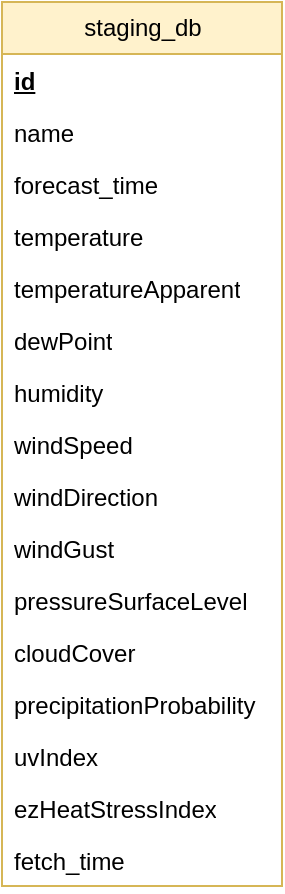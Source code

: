 <mxfile version="27.0.9">
  <diagram name="Page-1" id="ggMeQNESnIAEI_DjvyrA">
    <mxGraphModel dx="1042" dy="626" grid="1" gridSize="10" guides="1" tooltips="1" connect="1" arrows="1" fold="1" page="1" pageScale="1" pageWidth="827" pageHeight="1169" math="0" shadow="0">
      <root>
        <mxCell id="0" />
        <mxCell id="1" parent="0" />
        <mxCell id="MfW-FALawWamzRBZMWLf-1" value="staging_db" style="swimlane;fontStyle=0;childLayout=stackLayout;horizontal=1;startSize=26;fillColor=#fff2cc;horizontalStack=0;resizeParent=1;resizeParentMax=0;resizeLast=0;collapsible=1;marginBottom=0;html=1;strokeColor=#d6b656;glass=0;" vertex="1" parent="1">
          <mxGeometry x="270" y="140" width="140" height="442" as="geometry">
            <mxRectangle x="300" y="70" width="80" height="30" as="alternateBounds" />
          </mxGeometry>
        </mxCell>
        <mxCell id="MfW-FALawWamzRBZMWLf-2" value="&lt;b&gt;&lt;u&gt;id&lt;/u&gt;&lt;/b&gt;" style="text;strokeColor=none;fillColor=none;align=left;verticalAlign=top;spacingLeft=4;spacingRight=4;overflow=hidden;rotatable=0;points=[[0,0.5],[1,0.5]];portConstraint=eastwest;whiteSpace=wrap;html=1;" vertex="1" parent="MfW-FALawWamzRBZMWLf-1">
          <mxGeometry y="26" width="140" height="26" as="geometry" />
        </mxCell>
        <mxCell id="MfW-FALawWamzRBZMWLf-3" value="name&lt;span style=&quot;white-space: pre;&quot;&gt;&#x9;&lt;/span&gt;" style="text;strokeColor=none;fillColor=none;align=left;verticalAlign=top;spacingLeft=4;spacingRight=4;overflow=hidden;rotatable=0;points=[[0,0.5],[1,0.5]];portConstraint=eastwest;whiteSpace=wrap;html=1;" vertex="1" parent="MfW-FALawWamzRBZMWLf-1">
          <mxGeometry y="52" width="140" height="26" as="geometry" />
        </mxCell>
        <mxCell id="MfW-FALawWamzRBZMWLf-4" value="forecast_time&lt;span style=&quot;white-space: pre;&quot;&gt;&#x9;&lt;/span&gt;" style="text;strokeColor=none;fillColor=none;align=left;verticalAlign=top;spacingLeft=4;spacingRight=4;overflow=hidden;rotatable=0;points=[[0,0.5],[1,0.5]];portConstraint=eastwest;whiteSpace=wrap;html=1;" vertex="1" parent="MfW-FALawWamzRBZMWLf-1">
          <mxGeometry y="78" width="140" height="26" as="geometry" />
        </mxCell>
        <mxCell id="MfW-FALawWamzRBZMWLf-5" value="temperature" style="text;strokeColor=none;fillColor=none;align=left;verticalAlign=top;spacingLeft=4;spacingRight=4;overflow=hidden;rotatable=0;points=[[0,0.5],[1,0.5]];portConstraint=eastwest;whiteSpace=wrap;html=1;" vertex="1" parent="MfW-FALawWamzRBZMWLf-1">
          <mxGeometry y="104" width="140" height="26" as="geometry" />
        </mxCell>
        <mxCell id="MfW-FALawWamzRBZMWLf-6" value="temperatureApparent" style="text;strokeColor=none;fillColor=none;align=left;verticalAlign=top;spacingLeft=4;spacingRight=4;overflow=hidden;rotatable=0;points=[[0,0.5],[1,0.5]];portConstraint=eastwest;whiteSpace=wrap;html=1;" vertex="1" parent="MfW-FALawWamzRBZMWLf-1">
          <mxGeometry y="130" width="140" height="26" as="geometry" />
        </mxCell>
        <mxCell id="MfW-FALawWamzRBZMWLf-7" value="dewPoint" style="text;strokeColor=none;fillColor=none;align=left;verticalAlign=top;spacingLeft=4;spacingRight=4;overflow=hidden;rotatable=0;points=[[0,0.5],[1,0.5]];portConstraint=eastwest;whiteSpace=wrap;html=1;" vertex="1" parent="MfW-FALawWamzRBZMWLf-1">
          <mxGeometry y="156" width="140" height="26" as="geometry" />
        </mxCell>
        <mxCell id="MfW-FALawWamzRBZMWLf-8" value="humidity" style="text;strokeColor=none;fillColor=none;align=left;verticalAlign=top;spacingLeft=4;spacingRight=4;overflow=hidden;rotatable=0;points=[[0,0.5],[1,0.5]];portConstraint=eastwest;whiteSpace=wrap;html=1;" vertex="1" parent="MfW-FALawWamzRBZMWLf-1">
          <mxGeometry y="182" width="140" height="26" as="geometry" />
        </mxCell>
        <mxCell id="MfW-FALawWamzRBZMWLf-17" value="windSpeed" style="text;strokeColor=none;fillColor=none;align=left;verticalAlign=top;spacingLeft=4;spacingRight=4;overflow=hidden;rotatable=0;points=[[0,0.5],[1,0.5]];portConstraint=eastwest;whiteSpace=wrap;html=1;" vertex="1" parent="MfW-FALawWamzRBZMWLf-1">
          <mxGeometry y="208" width="140" height="26" as="geometry" />
        </mxCell>
        <mxCell id="MfW-FALawWamzRBZMWLf-16" value="windDirection" style="text;strokeColor=none;fillColor=none;align=left;verticalAlign=top;spacingLeft=4;spacingRight=4;overflow=hidden;rotatable=0;points=[[0,0.5],[1,0.5]];portConstraint=eastwest;whiteSpace=wrap;html=1;" vertex="1" parent="MfW-FALawWamzRBZMWLf-1">
          <mxGeometry y="234" width="140" height="26" as="geometry" />
        </mxCell>
        <mxCell id="MfW-FALawWamzRBZMWLf-15" value="windGust" style="text;strokeColor=none;fillColor=none;align=left;verticalAlign=top;spacingLeft=4;spacingRight=4;overflow=hidden;rotatable=0;points=[[0,0.5],[1,0.5]];portConstraint=eastwest;whiteSpace=wrap;html=1;" vertex="1" parent="MfW-FALawWamzRBZMWLf-1">
          <mxGeometry y="260" width="140" height="26" as="geometry" />
        </mxCell>
        <mxCell id="MfW-FALawWamzRBZMWLf-14" value="pressureSurfaceLevel" style="text;strokeColor=none;fillColor=none;align=left;verticalAlign=top;spacingLeft=4;spacingRight=4;overflow=hidden;rotatable=0;points=[[0,0.5],[1,0.5]];portConstraint=eastwest;whiteSpace=wrap;html=1;" vertex="1" parent="MfW-FALawWamzRBZMWLf-1">
          <mxGeometry y="286" width="140" height="26" as="geometry" />
        </mxCell>
        <mxCell id="MfW-FALawWamzRBZMWLf-13" value="cloudCover" style="text;strokeColor=none;fillColor=none;align=left;verticalAlign=top;spacingLeft=4;spacingRight=4;overflow=hidden;rotatable=0;points=[[0,0.5],[1,0.5]];portConstraint=eastwest;whiteSpace=wrap;html=1;" vertex="1" parent="MfW-FALawWamzRBZMWLf-1">
          <mxGeometry y="312" width="140" height="26" as="geometry" />
        </mxCell>
        <mxCell id="MfW-FALawWamzRBZMWLf-12" value="precipitationProbability" style="text;strokeColor=none;fillColor=none;align=left;verticalAlign=top;spacingLeft=4;spacingRight=4;overflow=hidden;rotatable=0;points=[[0,0.5],[1,0.5]];portConstraint=eastwest;whiteSpace=wrap;html=1;" vertex="1" parent="MfW-FALawWamzRBZMWLf-1">
          <mxGeometry y="338" width="140" height="26" as="geometry" />
        </mxCell>
        <mxCell id="MfW-FALawWamzRBZMWLf-18" value="uvIndex" style="text;strokeColor=none;fillColor=none;align=left;verticalAlign=top;spacingLeft=4;spacingRight=4;overflow=hidden;rotatable=0;points=[[0,0.5],[1,0.5]];portConstraint=eastwest;whiteSpace=wrap;html=1;" vertex="1" parent="MfW-FALawWamzRBZMWLf-1">
          <mxGeometry y="364" width="140" height="26" as="geometry" />
        </mxCell>
        <mxCell id="MfW-FALawWamzRBZMWLf-20" value="ezHeatStressIndex" style="text;strokeColor=none;fillColor=none;align=left;verticalAlign=top;spacingLeft=4;spacingRight=4;overflow=hidden;rotatable=0;points=[[0,0.5],[1,0.5]];portConstraint=eastwest;whiteSpace=wrap;html=1;" vertex="1" parent="MfW-FALawWamzRBZMWLf-1">
          <mxGeometry y="390" width="140" height="26" as="geometry" />
        </mxCell>
        <mxCell id="MfW-FALawWamzRBZMWLf-19" value="fetch_time" style="text;strokeColor=none;fillColor=none;align=left;verticalAlign=top;spacingLeft=4;spacingRight=4;overflow=hidden;rotatable=0;points=[[0,0.5],[1,0.5]];portConstraint=eastwest;whiteSpace=wrap;html=1;" vertex="1" parent="MfW-FALawWamzRBZMWLf-1">
          <mxGeometry y="416" width="140" height="26" as="geometry" />
        </mxCell>
      </root>
    </mxGraphModel>
  </diagram>
</mxfile>
